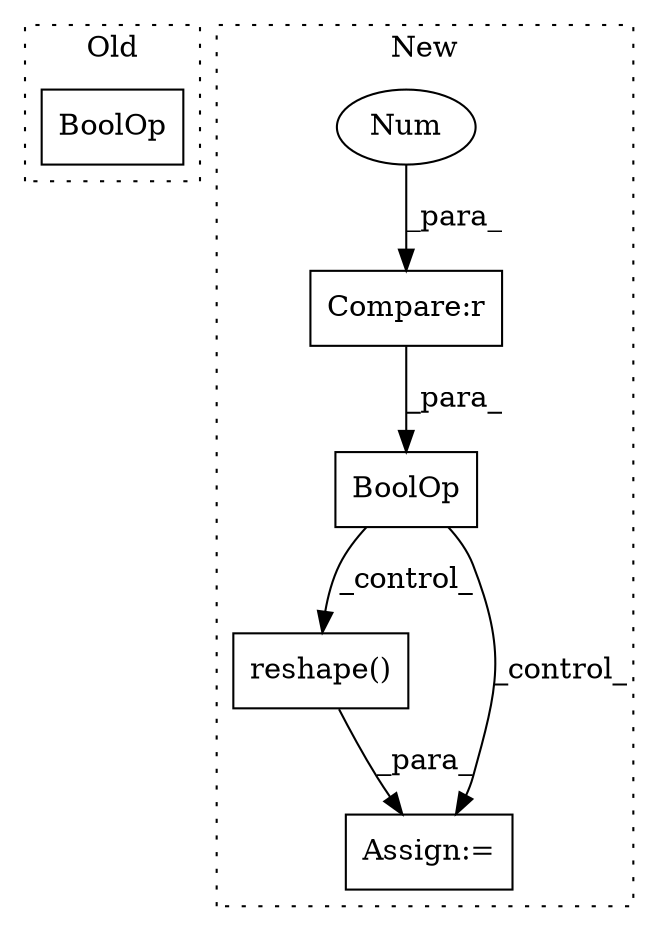 digraph G {
subgraph cluster0 {
1 [label="BoolOp" a="72" s="16625" l="38" shape="box"];
label = "Old";
style="dotted";
}
subgraph cluster1 {
2 [label="reshape()" a="75" s="16893,16908" l="13,3" shape="box"];
3 [label="Assign:=" a="68" s="16890" l="3" shape="box"];
4 [label="Compare:r" a="40" s="16664" l="17" shape="box"];
5 [label="Num" a="76" s="16680" l="1" shape="ellipse"];
6 [label="BoolOp" a="72" s="16645" l="36" shape="box"];
label = "New";
style="dotted";
}
2 -> 3 [label="_para_"];
4 -> 6 [label="_para_"];
5 -> 4 [label="_para_"];
6 -> 2 [label="_control_"];
6 -> 3 [label="_control_"];
}